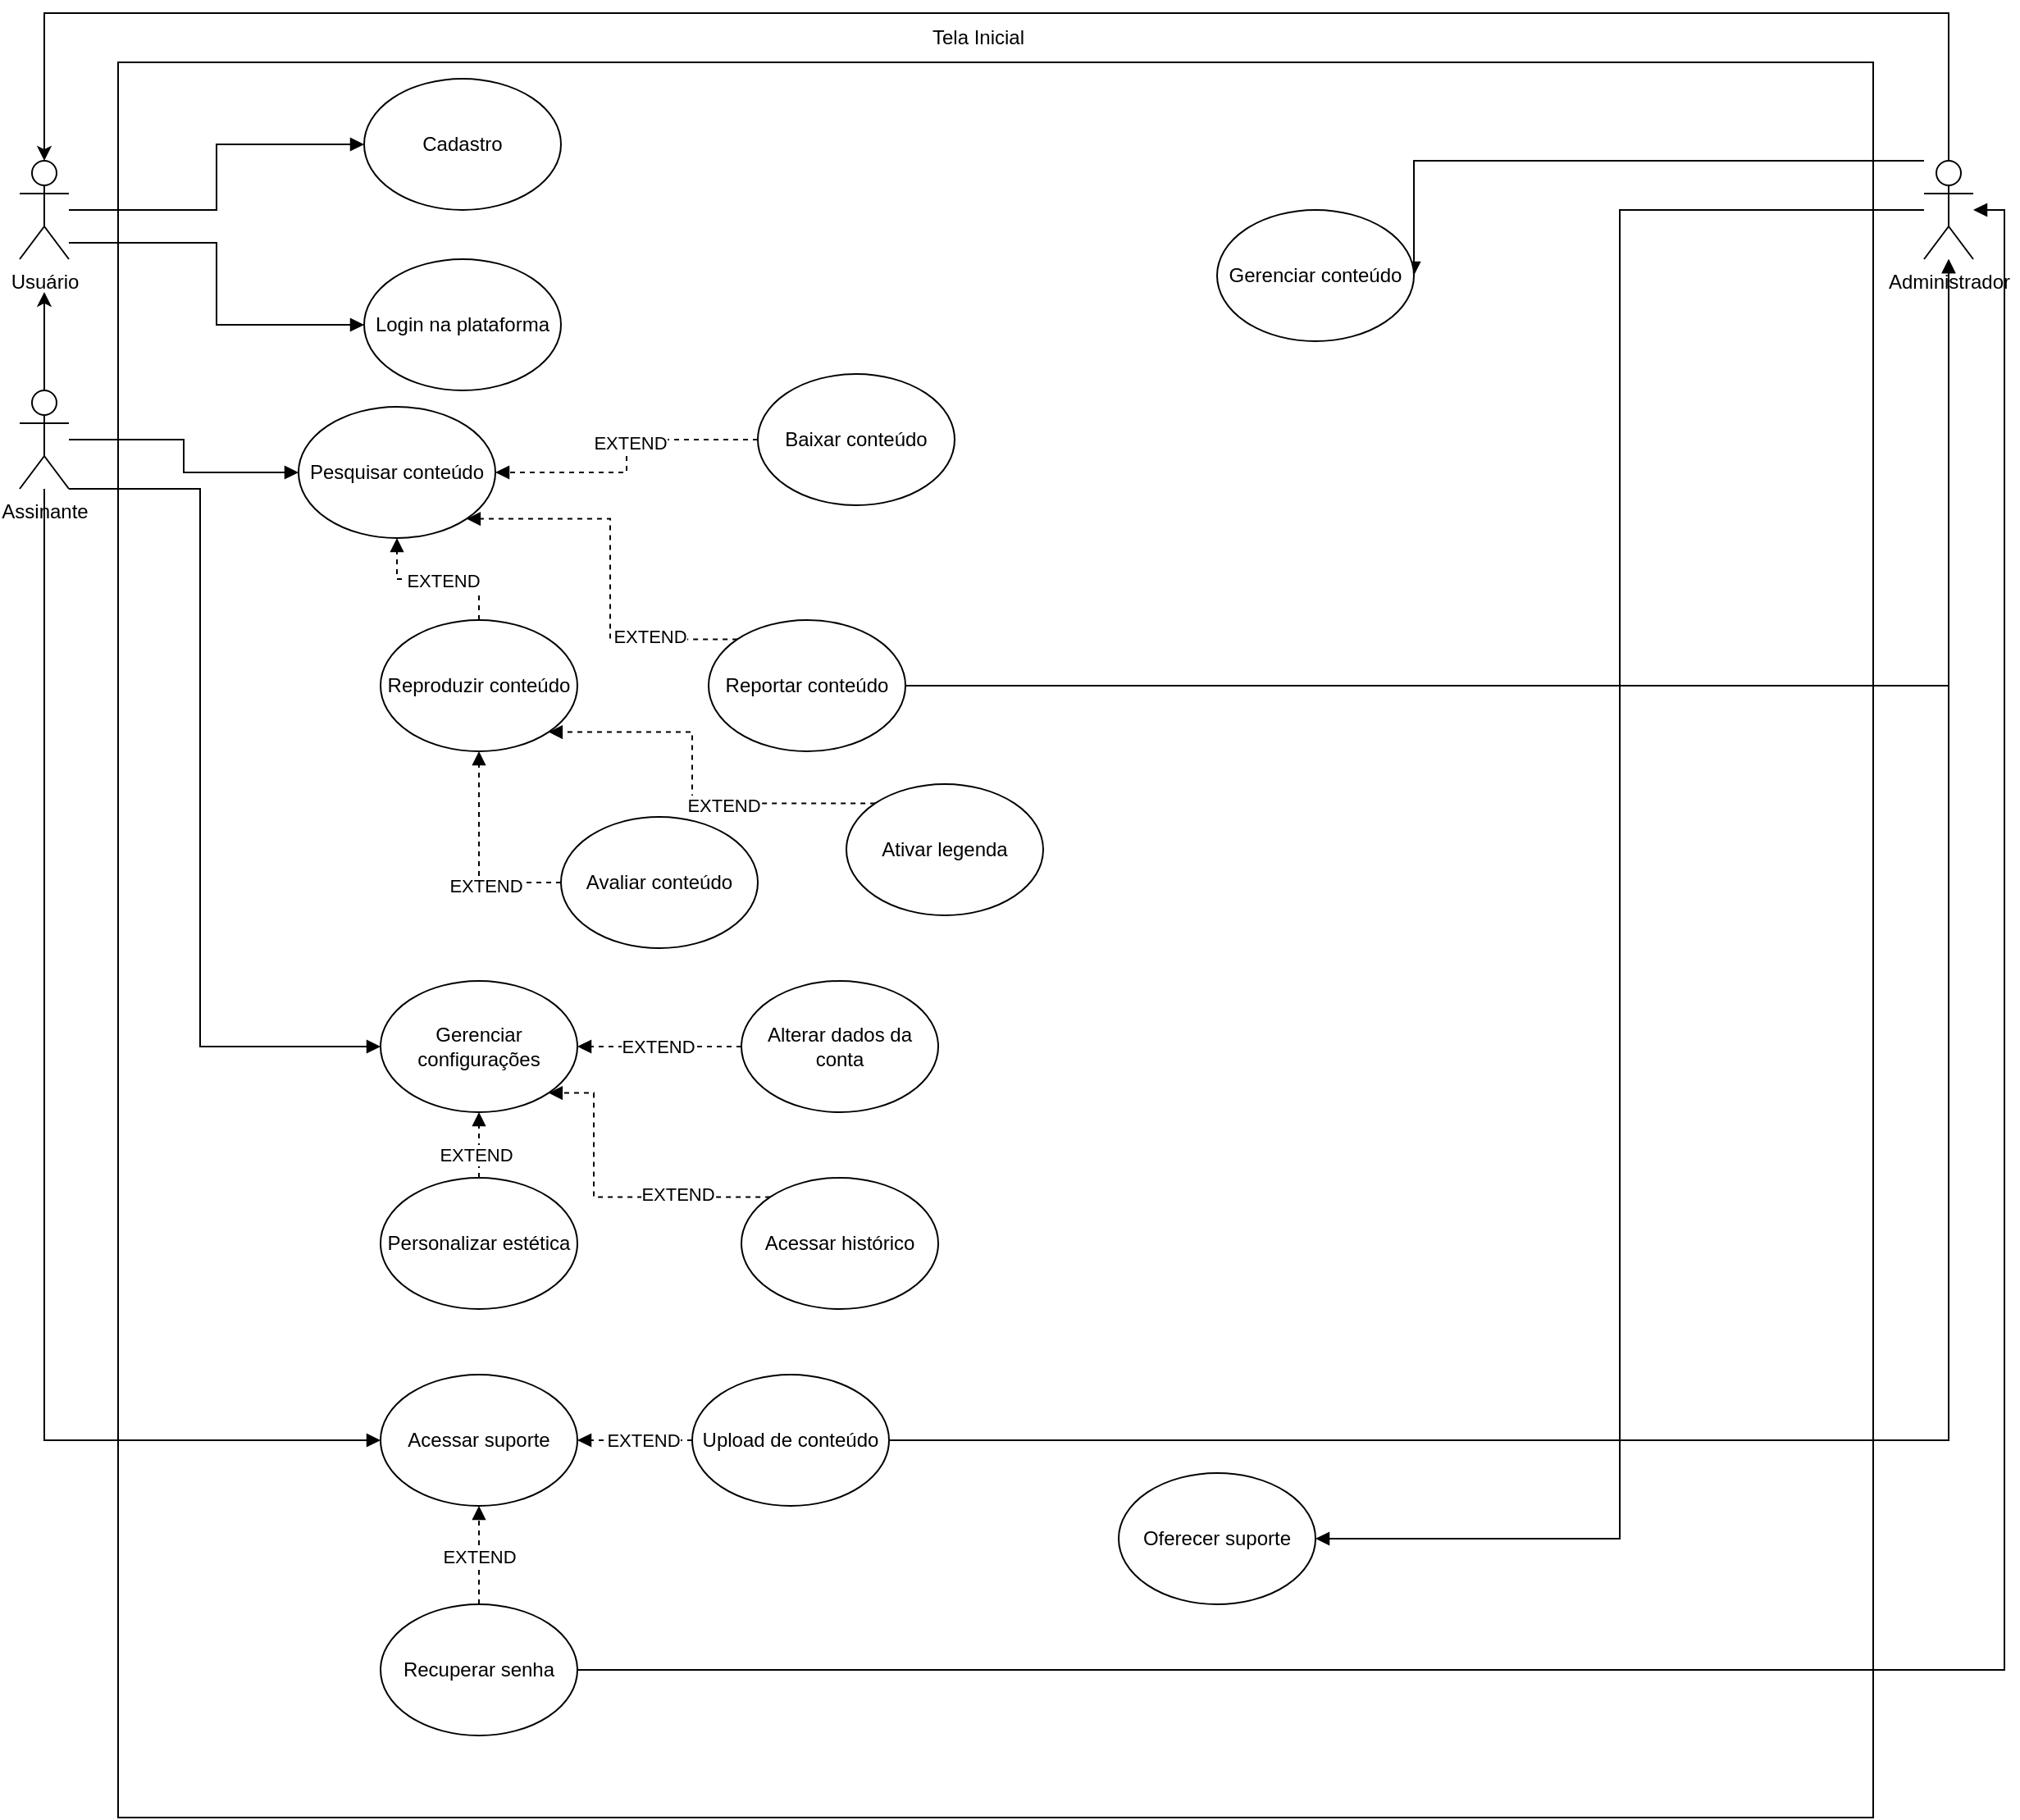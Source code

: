 <mxfile version="25.0.2">
  <diagram name="Página-1" id="BYDQUvHsQb0to8SkTZ3R">
    <mxGraphModel dx="1400" dy="839" grid="1" gridSize="10" guides="1" tooltips="1" connect="1" arrows="1" fold="1" page="1" pageScale="1" pageWidth="827" pageHeight="1169" math="0" shadow="0">
      <root>
        <mxCell id="0" />
        <mxCell id="1" parent="0" />
        <mxCell id="xuht-twnOt6H2cQwBYmQ-1" value="" style="whiteSpace=wrap;html=1;aspect=fixed;movable=0;resizable=0;rotatable=0;deletable=0;editable=0;locked=1;connectable=0;" parent="1" vertex="1">
          <mxGeometry x="110" y="40" width="1070" height="1070" as="geometry" />
        </mxCell>
        <mxCell id="kF9owU-mXJ8Ia-RKOB53-8" style="edgeStyle=orthogonalEdgeStyle;rounded=0;orthogonalLoop=1;jettySize=auto;html=1;entryX=0;entryY=0.5;entryDx=0;entryDy=0;endArrow=block;endFill=1;" edge="1" parent="1" source="xuht-twnOt6H2cQwBYmQ-2" target="kF9owU-mXJ8Ia-RKOB53-4">
          <mxGeometry relative="1" as="geometry">
            <Array as="points">
              <mxPoint x="170" y="150" />
              <mxPoint x="170" y="200" />
            </Array>
          </mxGeometry>
        </mxCell>
        <mxCell id="kF9owU-mXJ8Ia-RKOB53-65" style="edgeStyle=orthogonalEdgeStyle;rounded=0;orthogonalLoop=1;jettySize=auto;html=1;entryX=0;entryY=0.5;entryDx=0;entryDy=0;endArrow=block;endFill=1;" edge="1" parent="1" source="xuht-twnOt6H2cQwBYmQ-2" target="kF9owU-mXJ8Ia-RKOB53-5">
          <mxGeometry relative="1" as="geometry">
            <Array as="points">
              <mxPoint x="170" y="130" />
              <mxPoint x="170" y="90" />
            </Array>
          </mxGeometry>
        </mxCell>
        <mxCell id="xuht-twnOt6H2cQwBYmQ-2" value="Usuário" style="shape=umlActor;verticalLabelPosition=bottom;verticalAlign=top;html=1;outlineConnect=0;" parent="1" vertex="1">
          <mxGeometry x="50" y="100" width="30" height="60" as="geometry" />
        </mxCell>
        <mxCell id="kF9owU-mXJ8Ia-RKOB53-60" style="edgeStyle=orthogonalEdgeStyle;rounded=0;orthogonalLoop=1;jettySize=auto;html=1;entryX=1;entryY=0.5;entryDx=0;entryDy=0;endArrow=block;endFill=1;" edge="1" parent="1" source="xuht-twnOt6H2cQwBYmQ-3" target="kF9owU-mXJ8Ia-RKOB53-59">
          <mxGeometry relative="1" as="geometry">
            <Array as="points">
              <mxPoint x="1180" y="100" />
              <mxPoint x="1180" y="100" />
            </Array>
          </mxGeometry>
        </mxCell>
        <mxCell id="kF9owU-mXJ8Ia-RKOB53-64" style="edgeStyle=orthogonalEdgeStyle;rounded=0;orthogonalLoop=1;jettySize=auto;html=1;entryX=1;entryY=0.5;entryDx=0;entryDy=0;endArrow=block;endFill=1;" edge="1" parent="1" source="xuht-twnOt6H2cQwBYmQ-3" target="kF9owU-mXJ8Ia-RKOB53-63">
          <mxGeometry relative="1" as="geometry" />
        </mxCell>
        <mxCell id="xuht-twnOt6H2cQwBYmQ-3" value="Administrador" style="shape=umlActor;verticalLabelPosition=bottom;verticalAlign=top;html=1;outlineConnect=0;" parent="1" vertex="1">
          <mxGeometry x="1211" y="100" width="30" height="60" as="geometry" />
        </mxCell>
        <mxCell id="xuht-twnOt6H2cQwBYmQ-4" value="Tela Inicial" style="text;html=1;align=center;verticalAlign=middle;resizable=0;points=[];autosize=1;strokeColor=none;fillColor=none;" parent="1" vertex="1">
          <mxGeometry x="594" y="10" width="80" height="30" as="geometry" />
        </mxCell>
        <mxCell id="kF9owU-mXJ8Ia-RKOB53-10" style="edgeStyle=orthogonalEdgeStyle;rounded=0;orthogonalLoop=1;jettySize=auto;html=1;entryX=0;entryY=0.5;entryDx=0;entryDy=0;endArrow=block;endFill=1;" edge="1" parent="1" source="kF9owU-mXJ8Ia-RKOB53-1" target="kF9owU-mXJ8Ia-RKOB53-9">
          <mxGeometry relative="1" as="geometry" />
        </mxCell>
        <mxCell id="kF9owU-mXJ8Ia-RKOB53-22" style="edgeStyle=orthogonalEdgeStyle;rounded=0;orthogonalLoop=1;jettySize=auto;html=1;entryX=0;entryY=0.5;entryDx=0;entryDy=0;endArrow=block;endFill=1;" edge="1" parent="1" source="kF9owU-mXJ8Ia-RKOB53-1" target="kF9owU-mXJ8Ia-RKOB53-23">
          <mxGeometry relative="1" as="geometry">
            <mxPoint x="65" y="560" as="targetPoint" />
            <Array as="points">
              <mxPoint x="160" y="300" />
              <mxPoint x="160" y="640" />
            </Array>
          </mxGeometry>
        </mxCell>
        <mxCell id="kF9owU-mXJ8Ia-RKOB53-26" style="edgeStyle=orthogonalEdgeStyle;rounded=0;orthogonalLoop=1;jettySize=auto;html=1;entryX=0;entryY=0.5;entryDx=0;entryDy=0;endArrow=block;endFill=1;" edge="1" parent="1" source="kF9owU-mXJ8Ia-RKOB53-1" target="kF9owU-mXJ8Ia-RKOB53-24">
          <mxGeometry relative="1" as="geometry">
            <Array as="points">
              <mxPoint x="65" y="880" />
            </Array>
          </mxGeometry>
        </mxCell>
        <mxCell id="kF9owU-mXJ8Ia-RKOB53-1" value="Assinante" style="shape=umlActor;verticalLabelPosition=bottom;verticalAlign=top;html=1;outlineConnect=0;" vertex="1" parent="1">
          <mxGeometry x="50" y="240" width="30" height="60" as="geometry" />
        </mxCell>
        <mxCell id="kF9owU-mXJ8Ia-RKOB53-2" style="edgeStyle=orthogonalEdgeStyle;rounded=0;orthogonalLoop=1;jettySize=auto;html=1;entryX=0.5;entryY=1.333;entryDx=0;entryDy=0;entryPerimeter=0;" edge="1" parent="1" source="kF9owU-mXJ8Ia-RKOB53-1" target="xuht-twnOt6H2cQwBYmQ-2">
          <mxGeometry relative="1" as="geometry" />
        </mxCell>
        <mxCell id="kF9owU-mXJ8Ia-RKOB53-3" style="edgeStyle=orthogonalEdgeStyle;rounded=0;orthogonalLoop=1;jettySize=auto;html=1;entryX=0.5;entryY=0;entryDx=0;entryDy=0;entryPerimeter=0;" edge="1" parent="1" source="xuht-twnOt6H2cQwBYmQ-3" target="xuht-twnOt6H2cQwBYmQ-2">
          <mxGeometry relative="1" as="geometry">
            <Array as="points">
              <mxPoint x="1226" y="10" />
              <mxPoint x="65" y="10" />
            </Array>
          </mxGeometry>
        </mxCell>
        <mxCell id="kF9owU-mXJ8Ia-RKOB53-4" value="Login na plataforma" style="ellipse;whiteSpace=wrap;html=1;" vertex="1" parent="1">
          <mxGeometry x="260" y="160" width="120" height="80" as="geometry" />
        </mxCell>
        <mxCell id="kF9owU-mXJ8Ia-RKOB53-5" value="Cadastro" style="ellipse;whiteSpace=wrap;html=1;" vertex="1" parent="1">
          <mxGeometry x="260" y="50" width="120" height="80" as="geometry" />
        </mxCell>
        <mxCell id="kF9owU-mXJ8Ia-RKOB53-12" style="edgeStyle=orthogonalEdgeStyle;rounded=0;orthogonalLoop=1;jettySize=auto;html=1;endArrow=block;endFill=1;dashed=1;exitX=0.5;exitY=0;exitDx=0;exitDy=0;" edge="1" parent="1" source="kF9owU-mXJ8Ia-RKOB53-11" target="kF9owU-mXJ8Ia-RKOB53-9">
          <mxGeometry relative="1" as="geometry" />
        </mxCell>
        <mxCell id="kF9owU-mXJ8Ia-RKOB53-13" value="EXTEND" style="edgeLabel;html=1;align=center;verticalAlign=middle;resizable=0;points=[];" vertex="1" connectable="0" parent="kF9owU-mXJ8Ia-RKOB53-12">
          <mxGeometry x="-0.056" y="1" relative="1" as="geometry">
            <mxPoint as="offset" />
          </mxGeometry>
        </mxCell>
        <mxCell id="kF9owU-mXJ8Ia-RKOB53-9" value="Pesquisar conteúdo" style="ellipse;whiteSpace=wrap;html=1;" vertex="1" parent="1">
          <mxGeometry x="220" y="250" width="120" height="80" as="geometry" />
        </mxCell>
        <mxCell id="kF9owU-mXJ8Ia-RKOB53-11" value="Reproduzir conteúdo" style="ellipse;whiteSpace=wrap;html=1;" vertex="1" parent="1">
          <mxGeometry x="270" y="380" width="120" height="80" as="geometry" />
        </mxCell>
        <mxCell id="kF9owU-mXJ8Ia-RKOB53-20" style="edgeStyle=orthogonalEdgeStyle;rounded=0;orthogonalLoop=1;jettySize=auto;html=1;dashed=1;endArrow=block;endFill=1;" edge="1" parent="1" source="kF9owU-mXJ8Ia-RKOB53-14" target="kF9owU-mXJ8Ia-RKOB53-9">
          <mxGeometry relative="1" as="geometry" />
        </mxCell>
        <mxCell id="kF9owU-mXJ8Ia-RKOB53-21" value="EXTEND" style="edgeLabel;html=1;align=center;verticalAlign=middle;resizable=0;points=[];" vertex="1" connectable="0" parent="kF9owU-mXJ8Ia-RKOB53-20">
          <mxGeometry x="-0.09" y="2" relative="1" as="geometry">
            <mxPoint as="offset" />
          </mxGeometry>
        </mxCell>
        <mxCell id="kF9owU-mXJ8Ia-RKOB53-14" value="Baixar conteúdo" style="ellipse;whiteSpace=wrap;html=1;" vertex="1" parent="1">
          <mxGeometry x="500" y="230" width="120" height="80" as="geometry" />
        </mxCell>
        <mxCell id="kF9owU-mXJ8Ia-RKOB53-23" value="Gerenciar configurações" style="ellipse;whiteSpace=wrap;html=1;" vertex="1" parent="1">
          <mxGeometry x="270" y="600" width="120" height="80" as="geometry" />
        </mxCell>
        <mxCell id="kF9owU-mXJ8Ia-RKOB53-24" value="Acessar suporte" style="ellipse;whiteSpace=wrap;html=1;" vertex="1" parent="1">
          <mxGeometry x="270" y="840" width="120" height="80" as="geometry" />
        </mxCell>
        <mxCell id="kF9owU-mXJ8Ia-RKOB53-34" style="edgeStyle=orthogonalEdgeStyle;rounded=0;orthogonalLoop=1;jettySize=auto;html=1;entryX=1;entryY=0.5;entryDx=0;entryDy=0;dashed=1;endArrow=block;endFill=1;" edge="1" parent="1" source="kF9owU-mXJ8Ia-RKOB53-28" target="kF9owU-mXJ8Ia-RKOB53-24">
          <mxGeometry relative="1" as="geometry" />
        </mxCell>
        <mxCell id="kF9owU-mXJ8Ia-RKOB53-37" value="EXTEND" style="edgeLabel;html=1;align=center;verticalAlign=middle;resizable=0;points=[];" vertex="1" connectable="0" parent="kF9owU-mXJ8Ia-RKOB53-34">
          <mxGeometry x="-0.015" y="2" relative="1" as="geometry">
            <mxPoint x="4" y="-2" as="offset" />
          </mxGeometry>
        </mxCell>
        <mxCell id="kF9owU-mXJ8Ia-RKOB53-61" style="edgeStyle=orthogonalEdgeStyle;rounded=0;orthogonalLoop=1;jettySize=auto;html=1;endArrow=block;endFill=1;" edge="1" parent="1" source="kF9owU-mXJ8Ia-RKOB53-28" target="xuht-twnOt6H2cQwBYmQ-3">
          <mxGeometry relative="1" as="geometry" />
        </mxCell>
        <mxCell id="kF9owU-mXJ8Ia-RKOB53-28" value="Upload de conteúdo" style="ellipse;whiteSpace=wrap;html=1;" vertex="1" parent="1">
          <mxGeometry x="460" y="840" width="120" height="80" as="geometry" />
        </mxCell>
        <mxCell id="kF9owU-mXJ8Ia-RKOB53-35" style="edgeStyle=orthogonalEdgeStyle;rounded=0;orthogonalLoop=1;jettySize=auto;html=1;entryX=0.5;entryY=1;entryDx=0;entryDy=0;dashed=1;endArrow=block;endFill=1;" edge="1" parent="1" source="kF9owU-mXJ8Ia-RKOB53-29" target="kF9owU-mXJ8Ia-RKOB53-24">
          <mxGeometry relative="1" as="geometry" />
        </mxCell>
        <mxCell id="kF9owU-mXJ8Ia-RKOB53-36" value="EXTEND" style="edgeLabel;html=1;align=center;verticalAlign=middle;resizable=0;points=[];" vertex="1" connectable="0" parent="kF9owU-mXJ8Ia-RKOB53-35">
          <mxGeometry x="-0.027" y="4" relative="1" as="geometry">
            <mxPoint x="4" as="offset" />
          </mxGeometry>
        </mxCell>
        <mxCell id="kF9owU-mXJ8Ia-RKOB53-62" style="edgeStyle=orthogonalEdgeStyle;rounded=0;orthogonalLoop=1;jettySize=auto;html=1;endArrow=block;endFill=1;" edge="1" parent="1" source="kF9owU-mXJ8Ia-RKOB53-29" target="xuht-twnOt6H2cQwBYmQ-3">
          <mxGeometry relative="1" as="geometry">
            <Array as="points">
              <mxPoint x="1260" y="1020" />
              <mxPoint x="1260" y="130" />
            </Array>
          </mxGeometry>
        </mxCell>
        <mxCell id="kF9owU-mXJ8Ia-RKOB53-29" value="Recuperar senha" style="ellipse;whiteSpace=wrap;html=1;" vertex="1" parent="1">
          <mxGeometry x="270" y="980" width="120" height="80" as="geometry" />
        </mxCell>
        <mxCell id="kF9owU-mXJ8Ia-RKOB53-38" style="edgeStyle=orthogonalEdgeStyle;rounded=0;orthogonalLoop=1;jettySize=auto;html=1;exitX=0;exitY=0;exitDx=0;exitDy=0;entryX=1;entryY=1;entryDx=0;entryDy=0;dashed=1;endArrow=block;endFill=1;" edge="1" parent="1" source="kF9owU-mXJ8Ia-RKOB53-30" target="kF9owU-mXJ8Ia-RKOB53-9">
          <mxGeometry relative="1" as="geometry">
            <Array as="points">
              <mxPoint x="410" y="392" />
              <mxPoint x="410" y="318" />
            </Array>
          </mxGeometry>
        </mxCell>
        <mxCell id="kF9owU-mXJ8Ia-RKOB53-39" value="EXTEND" style="edgeLabel;html=1;align=center;verticalAlign=middle;resizable=0;points=[];" vertex="1" connectable="0" parent="kF9owU-mXJ8Ia-RKOB53-38">
          <mxGeometry x="-0.634" y="-2" relative="1" as="geometry">
            <mxPoint x="-10" as="offset" />
          </mxGeometry>
        </mxCell>
        <mxCell id="kF9owU-mXJ8Ia-RKOB53-58" style="edgeStyle=orthogonalEdgeStyle;rounded=0;orthogonalLoop=1;jettySize=auto;html=1;endArrow=block;endFill=1;" edge="1" parent="1" source="kF9owU-mXJ8Ia-RKOB53-30" target="xuht-twnOt6H2cQwBYmQ-3">
          <mxGeometry relative="1" as="geometry" />
        </mxCell>
        <mxCell id="kF9owU-mXJ8Ia-RKOB53-30" value="Reportar conteúdo" style="ellipse;whiteSpace=wrap;html=1;" vertex="1" parent="1">
          <mxGeometry x="470" y="380" width="120" height="80" as="geometry" />
        </mxCell>
        <mxCell id="kF9owU-mXJ8Ia-RKOB53-42" style="edgeStyle=orthogonalEdgeStyle;rounded=0;orthogonalLoop=1;jettySize=auto;html=1;entryX=1;entryY=0.5;entryDx=0;entryDy=0;dashed=1;endArrow=block;endFill=1;" edge="1" parent="1" source="kF9owU-mXJ8Ia-RKOB53-40" target="kF9owU-mXJ8Ia-RKOB53-23">
          <mxGeometry relative="1" as="geometry" />
        </mxCell>
        <mxCell id="kF9owU-mXJ8Ia-RKOB53-46" value="EXTEND" style="edgeLabel;html=1;align=center;verticalAlign=middle;resizable=0;points=[];" vertex="1" connectable="0" parent="kF9owU-mXJ8Ia-RKOB53-42">
          <mxGeometry x="0.032" relative="1" as="geometry">
            <mxPoint as="offset" />
          </mxGeometry>
        </mxCell>
        <mxCell id="kF9owU-mXJ8Ia-RKOB53-40" value="Alterar dados da conta" style="ellipse;whiteSpace=wrap;html=1;" vertex="1" parent="1">
          <mxGeometry x="490" y="600" width="120" height="80" as="geometry" />
        </mxCell>
        <mxCell id="kF9owU-mXJ8Ia-RKOB53-44" style="edgeStyle=orthogonalEdgeStyle;rounded=0;orthogonalLoop=1;jettySize=auto;html=1;entryX=0.5;entryY=1;entryDx=0;entryDy=0;dashed=1;endArrow=block;endFill=1;" edge="1" parent="1" source="kF9owU-mXJ8Ia-RKOB53-43" target="kF9owU-mXJ8Ia-RKOB53-23">
          <mxGeometry relative="1" as="geometry" />
        </mxCell>
        <mxCell id="kF9owU-mXJ8Ia-RKOB53-45" value="EXTEND" style="edgeLabel;html=1;align=center;verticalAlign=middle;resizable=0;points=[];" vertex="1" connectable="0" parent="kF9owU-mXJ8Ia-RKOB53-44">
          <mxGeometry x="-0.29" y="2" relative="1" as="geometry">
            <mxPoint as="offset" />
          </mxGeometry>
        </mxCell>
        <mxCell id="kF9owU-mXJ8Ia-RKOB53-43" value="Personalizar estética" style="ellipse;whiteSpace=wrap;html=1;" vertex="1" parent="1">
          <mxGeometry x="270" y="720" width="120" height="80" as="geometry" />
        </mxCell>
        <mxCell id="kF9owU-mXJ8Ia-RKOB53-48" style="edgeStyle=orthogonalEdgeStyle;rounded=0;orthogonalLoop=1;jettySize=auto;html=1;entryX=0.5;entryY=1;entryDx=0;entryDy=0;dashed=1;endArrow=block;endFill=1;" edge="1" parent="1" source="kF9owU-mXJ8Ia-RKOB53-47" target="kF9owU-mXJ8Ia-RKOB53-11">
          <mxGeometry relative="1" as="geometry">
            <Array as="points">
              <mxPoint x="330" y="540" />
            </Array>
          </mxGeometry>
        </mxCell>
        <mxCell id="kF9owU-mXJ8Ia-RKOB53-49" value="EXTEND" style="edgeLabel;html=1;align=center;verticalAlign=middle;resizable=0;points=[];" vertex="1" connectable="0" parent="kF9owU-mXJ8Ia-RKOB53-48">
          <mxGeometry x="-0.287" y="2" relative="1" as="geometry">
            <mxPoint as="offset" />
          </mxGeometry>
        </mxCell>
        <mxCell id="kF9owU-mXJ8Ia-RKOB53-47" value="Avaliar conteúdo" style="ellipse;whiteSpace=wrap;html=1;" vertex="1" parent="1">
          <mxGeometry x="380" y="500" width="120" height="80" as="geometry" />
        </mxCell>
        <mxCell id="kF9owU-mXJ8Ia-RKOB53-51" style="edgeStyle=orthogonalEdgeStyle;rounded=0;orthogonalLoop=1;jettySize=auto;html=1;exitX=0;exitY=0;exitDx=0;exitDy=0;entryX=1;entryY=1;entryDx=0;entryDy=0;dashed=1;endArrow=block;endFill=1;" edge="1" parent="1" source="kF9owU-mXJ8Ia-RKOB53-50" target="kF9owU-mXJ8Ia-RKOB53-11">
          <mxGeometry relative="1" as="geometry">
            <Array as="points">
              <mxPoint x="460" y="492" />
              <mxPoint x="460" y="448" />
            </Array>
          </mxGeometry>
        </mxCell>
        <mxCell id="kF9owU-mXJ8Ia-RKOB53-52" value="EXTEND" style="edgeLabel;html=1;align=center;verticalAlign=middle;resizable=0;points=[];" vertex="1" connectable="0" parent="kF9owU-mXJ8Ia-RKOB53-51">
          <mxGeometry x="-0.239" y="1" relative="1" as="geometry">
            <mxPoint as="offset" />
          </mxGeometry>
        </mxCell>
        <mxCell id="kF9owU-mXJ8Ia-RKOB53-50" value="Ativar legenda" style="ellipse;whiteSpace=wrap;html=1;" vertex="1" parent="1">
          <mxGeometry x="554" y="480" width="120" height="80" as="geometry" />
        </mxCell>
        <mxCell id="kF9owU-mXJ8Ia-RKOB53-54" style="edgeStyle=orthogonalEdgeStyle;rounded=0;orthogonalLoop=1;jettySize=auto;html=1;exitX=0;exitY=0;exitDx=0;exitDy=0;entryX=1;entryY=1;entryDx=0;entryDy=0;dashed=1;endArrow=block;endFill=1;" edge="1" parent="1" source="kF9owU-mXJ8Ia-RKOB53-53" target="kF9owU-mXJ8Ia-RKOB53-23">
          <mxGeometry relative="1" as="geometry">
            <Array as="points">
              <mxPoint x="400" y="732" />
              <mxPoint x="400" y="668" />
            </Array>
          </mxGeometry>
        </mxCell>
        <mxCell id="kF9owU-mXJ8Ia-RKOB53-55" value="EXTEND" style="edgeLabel;html=1;align=center;verticalAlign=middle;resizable=0;points=[];" vertex="1" connectable="0" parent="kF9owU-mXJ8Ia-RKOB53-54">
          <mxGeometry x="-0.431" y="-2" relative="1" as="geometry">
            <mxPoint as="offset" />
          </mxGeometry>
        </mxCell>
        <mxCell id="kF9owU-mXJ8Ia-RKOB53-53" value="Acessar histórico" style="ellipse;whiteSpace=wrap;html=1;" vertex="1" parent="1">
          <mxGeometry x="490" y="720" width="120" height="80" as="geometry" />
        </mxCell>
        <mxCell id="kF9owU-mXJ8Ia-RKOB53-59" value="Gerenciar conteúdo" style="ellipse;whiteSpace=wrap;html=1;" vertex="1" parent="1">
          <mxGeometry x="780" y="130" width="120" height="80" as="geometry" />
        </mxCell>
        <mxCell id="kF9owU-mXJ8Ia-RKOB53-63" value="Oferecer suporte" style="ellipse;whiteSpace=wrap;html=1;" vertex="1" parent="1">
          <mxGeometry x="720" y="900" width="120" height="80" as="geometry" />
        </mxCell>
      </root>
    </mxGraphModel>
  </diagram>
</mxfile>
